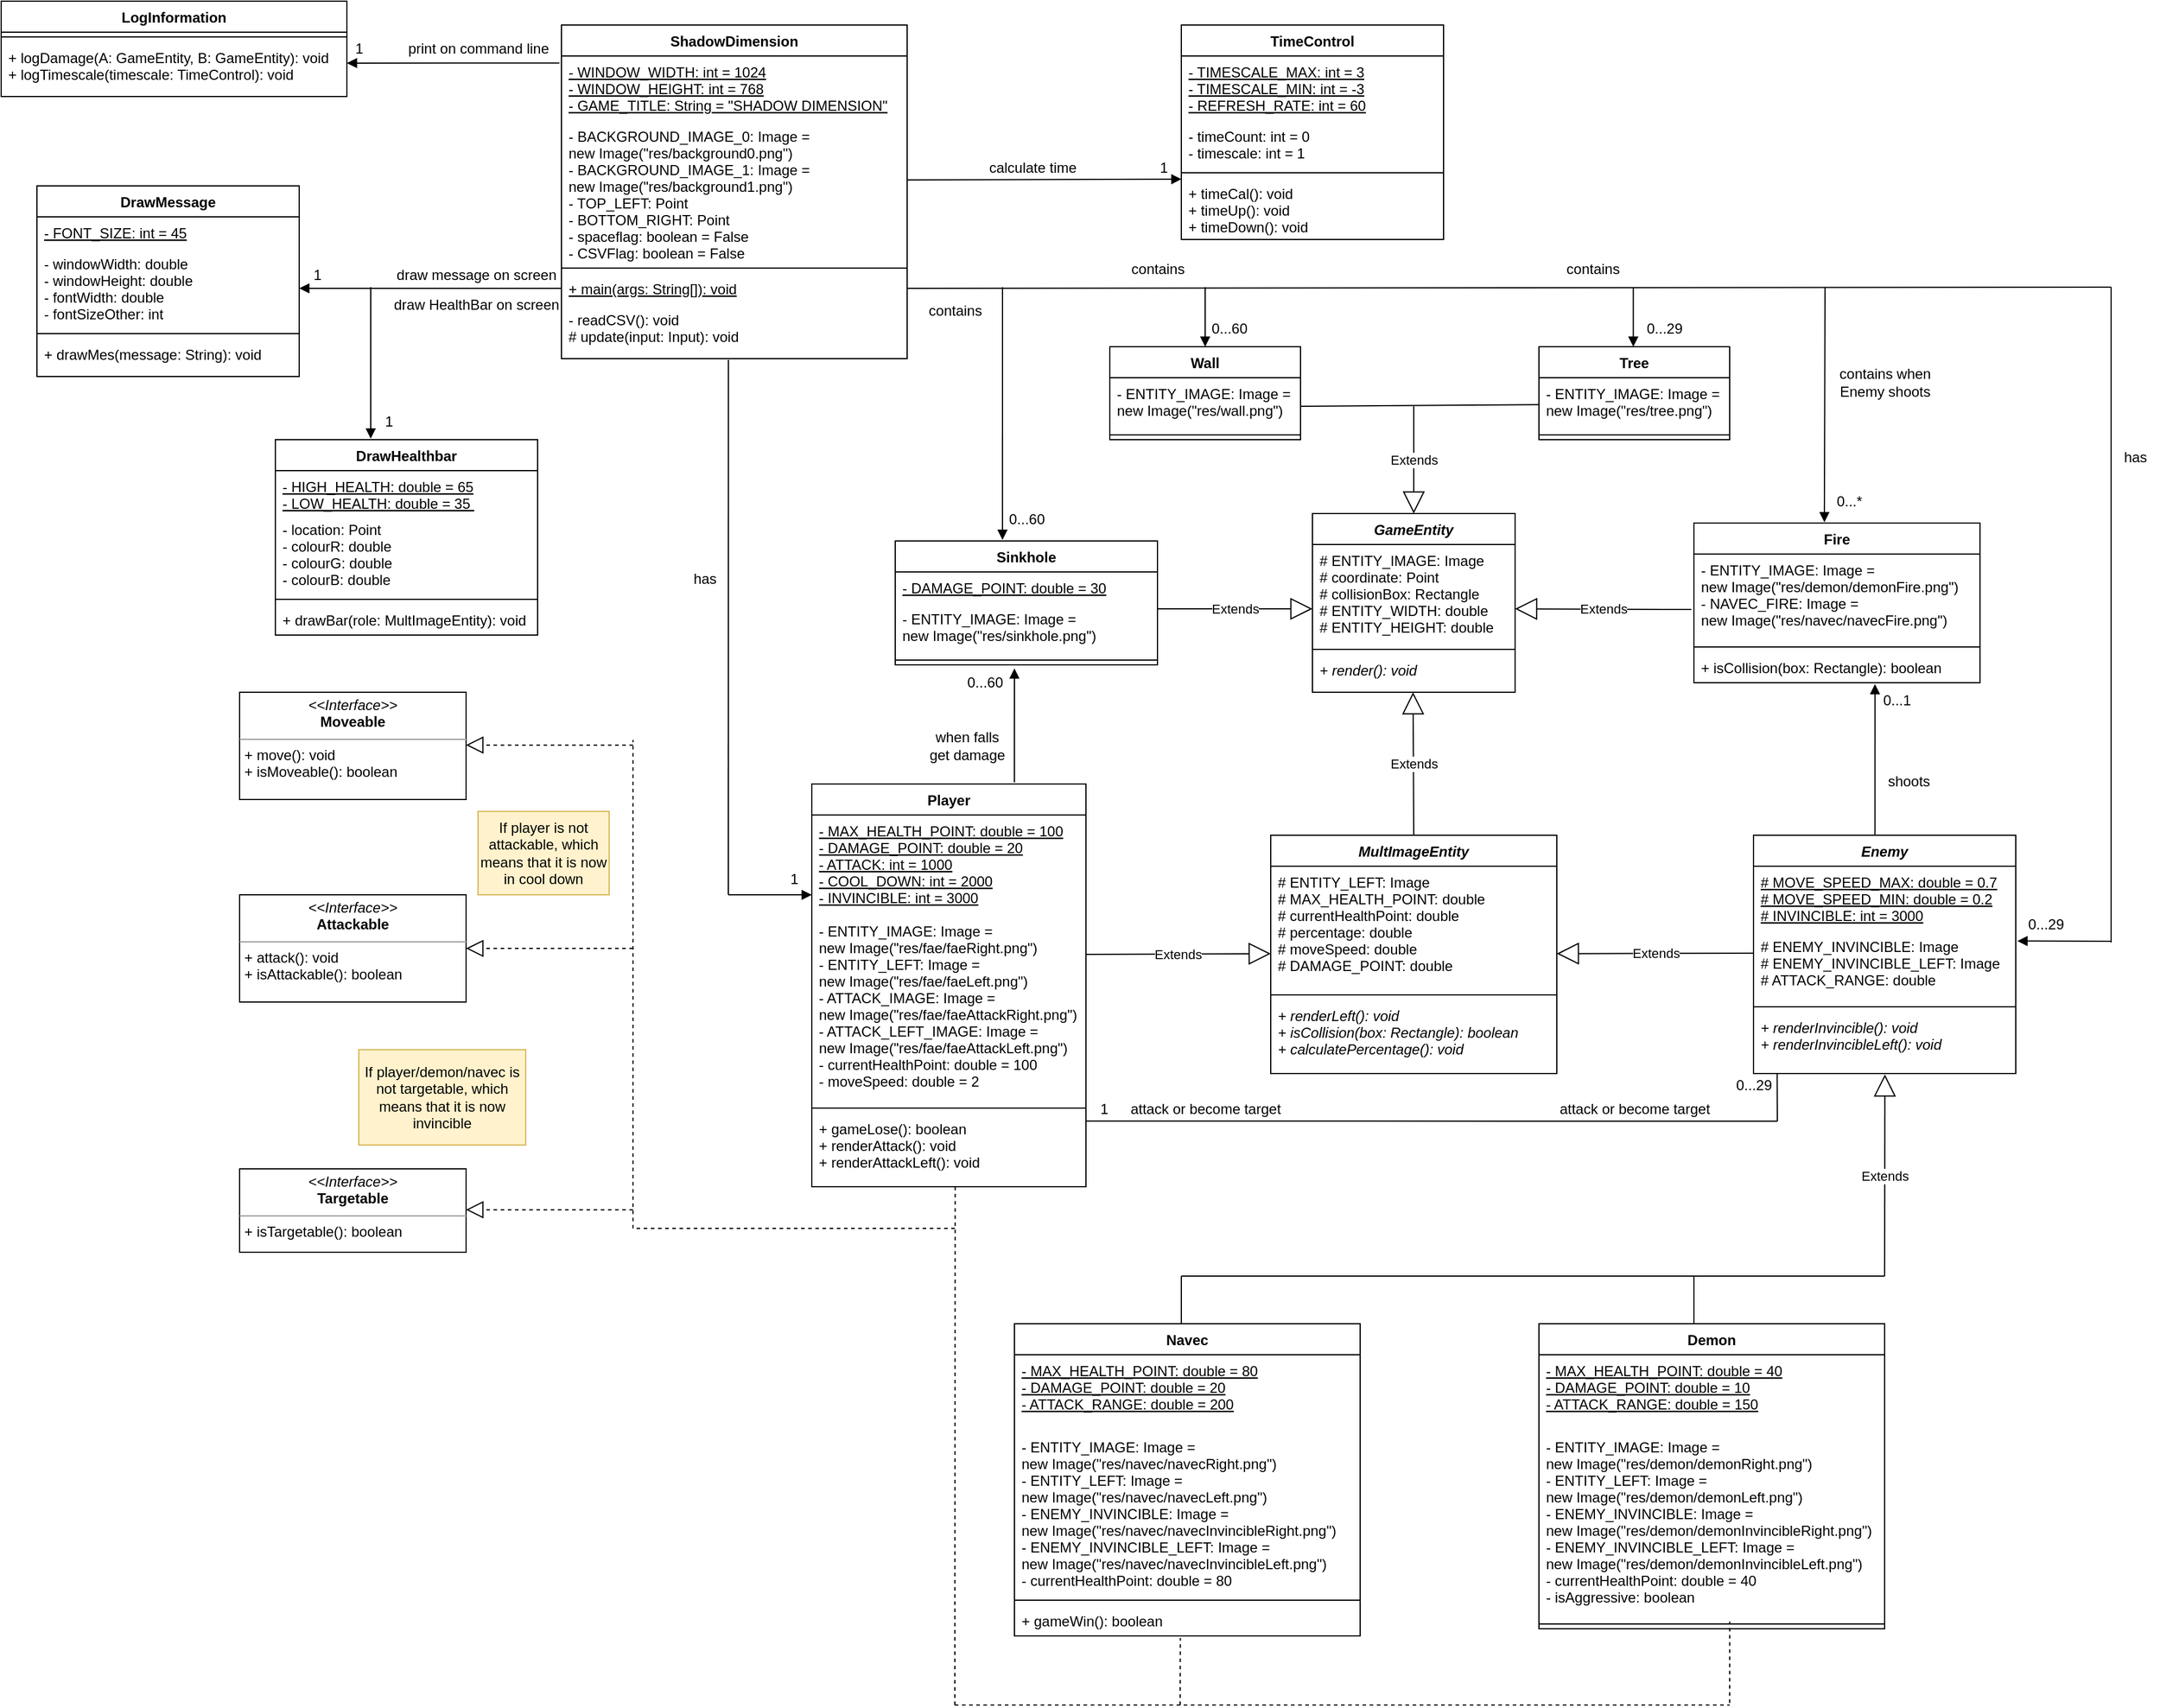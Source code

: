 <mxfile version="20.3.2" type="device"><diagram id="94WDRHXCBiHksteWlRzR" name="Page-1"><mxGraphModel dx="1454" dy="987" grid="1" gridSize="10" guides="1" tooltips="1" connect="1" arrows="1" fold="1" page="1" pageScale="1" pageWidth="2336" pageHeight="1654" math="0" shadow="0"><root><mxCell id="0"/><mxCell id="1" parent="0"/><mxCell id="Zq4isFhi90A9PELiZZc2-1" value="GameEntity" style="swimlane;fontStyle=3;align=center;verticalAlign=top;childLayout=stackLayout;horizontal=1;startSize=26;horizontalStack=0;resizeParent=1;resizeParentMax=0;resizeLast=0;collapsible=1;marginBottom=0;" parent="1" vertex="1"><mxGeometry x="1370" y="550" width="170" height="150" as="geometry"/></mxCell><mxCell id="Zq4isFhi90A9PELiZZc2-2" value="# ENTITY_IMAGE: Image&#10;# coordinate: Point&#10;# collisionBox: Rectangle&#10;# ENTITY_WIDTH: double&#10;# ENTITY_HEIGHT: double" style="text;strokeColor=none;fillColor=none;align=left;verticalAlign=top;spacingLeft=4;spacingRight=4;overflow=hidden;rotatable=0;points=[[0,0.5],[1,0.5]];portConstraint=eastwest;fontStyle=0" parent="Zq4isFhi90A9PELiZZc2-1" vertex="1"><mxGeometry y="26" width="170" height="84" as="geometry"/></mxCell><mxCell id="Zq4isFhi90A9PELiZZc2-3" value="" style="line;strokeWidth=1;fillColor=none;align=left;verticalAlign=middle;spacingTop=-1;spacingLeft=3;spacingRight=3;rotatable=0;labelPosition=right;points=[];portConstraint=eastwest;strokeColor=inherit;" parent="Zq4isFhi90A9PELiZZc2-1" vertex="1"><mxGeometry y="110" width="170" height="8" as="geometry"/></mxCell><mxCell id="Zq4isFhi90A9PELiZZc2-4" value="+ render(): void" style="text;strokeColor=none;fillColor=none;align=left;verticalAlign=top;spacingLeft=4;spacingRight=4;overflow=hidden;rotatable=0;points=[[0,0.5],[1,0.5]];portConstraint=eastwest;fontStyle=2" parent="Zq4isFhi90A9PELiZZc2-1" vertex="1"><mxGeometry y="118" width="170" height="32" as="geometry"/></mxCell><mxCell id="Zq4isFhi90A9PELiZZc2-5" value="Player" style="swimlane;fontStyle=1;align=center;verticalAlign=top;childLayout=stackLayout;horizontal=1;startSize=26;horizontalStack=0;resizeParent=1;resizeParentMax=0;resizeLast=0;collapsible=1;marginBottom=0;" parent="1" vertex="1"><mxGeometry x="950" y="777" width="230" height="338" as="geometry"/></mxCell><mxCell id="Zq4isFhi90A9PELiZZc2-50" value="- MAX_HEALTH_POINT: double = 100&#10;- DAMAGE_POINT: double = 20&#10;- ATTACK: int = 1000&#10;- COOL_DOWN: int = 2000&#10;- INVINCIBLE: int = 3000" style="text;strokeColor=none;fillColor=none;align=left;verticalAlign=top;spacingLeft=4;spacingRight=4;overflow=hidden;rotatable=0;points=[[0,0.5],[1,0.5]];portConstraint=eastwest;fontStyle=4" parent="Zq4isFhi90A9PELiZZc2-5" vertex="1"><mxGeometry y="26" width="230" height="84" as="geometry"/></mxCell><mxCell id="Zq4isFhi90A9PELiZZc2-6" value="- ENTITY_IMAGE: Image = &#10;new Image(&quot;res/fae/faeRight.png&quot;)&#10;- ENTITY_LEFT: Image = &#10;new Image(&quot;res/fae/faeLeft.png&quot;)&#10;- ATTACK_IMAGE: Image =&#10;new Image(&quot;res/fae/faeAttackRight.png&quot;)&#10;- ATTACK_LEFT_IMAGE: Image =&#10;new Image(&quot;res/fae/faeAttackLeft.png&quot;)&#10;- currentHealthPoint: double = 100&#10;- moveSpeed: double = 2" style="text;strokeColor=none;fillColor=none;align=left;verticalAlign=top;spacingLeft=4;spacingRight=4;overflow=hidden;rotatable=0;points=[[0,0.5],[1,0.5]];portConstraint=eastwest;fontStyle=0" parent="Zq4isFhi90A9PELiZZc2-5" vertex="1"><mxGeometry y="110" width="230" height="158" as="geometry"/></mxCell><mxCell id="Zq4isFhi90A9PELiZZc2-7" value="" style="line;strokeWidth=1;fillColor=none;align=left;verticalAlign=middle;spacingTop=-1;spacingLeft=3;spacingRight=3;rotatable=0;labelPosition=right;points=[];portConstraint=eastwest;strokeColor=inherit;" parent="Zq4isFhi90A9PELiZZc2-5" vertex="1"><mxGeometry y="268" width="230" height="8" as="geometry"/></mxCell><mxCell id="Zq4isFhi90A9PELiZZc2-8" value="+ gameLose(): boolean&#10;+ renderAttack(): void&#10;+ renderAttackLeft(): void" style="text;strokeColor=none;fillColor=none;align=left;verticalAlign=top;spacingLeft=4;spacingRight=4;overflow=hidden;rotatable=0;points=[[0,0.5],[1,0.5]];portConstraint=eastwest;" parent="Zq4isFhi90A9PELiZZc2-5" vertex="1"><mxGeometry y="276" width="230" height="62" as="geometry"/></mxCell><mxCell id="Zq4isFhi90A9PELiZZc2-14" value="&lt;p style=&quot;margin:0px;margin-top:4px;text-align:center;&quot;&gt;&lt;i&gt;&amp;lt;&amp;lt;Interface&amp;gt;&amp;gt;&lt;/i&gt;&lt;br&gt;&lt;b&gt;Moveable&lt;/b&gt;&lt;/p&gt;&lt;hr size=&quot;1&quot;&gt;&lt;p style=&quot;margin:0px;margin-left:4px;&quot;&gt;+ move(): void&lt;/p&gt;&lt;p style=&quot;margin:0px;margin-left:4px;&quot;&gt;+ isMoveable(): boolean&lt;/p&gt;" style="verticalAlign=top;align=left;overflow=fill;fontSize=12;fontFamily=Helvetica;html=1;" parent="1" vertex="1"><mxGeometry x="470" y="700" width="190" height="90" as="geometry"/></mxCell><mxCell id="Zq4isFhi90A9PELiZZc2-15" value="&lt;p style=&quot;margin:0px;margin-top:4px;text-align:center;&quot;&gt;&lt;i&gt;&amp;lt;&amp;lt;Interface&amp;gt;&amp;gt;&lt;/i&gt;&lt;br&gt;&lt;b&gt;Attackable&lt;/b&gt;&lt;/p&gt;&lt;hr size=&quot;1&quot;&gt;&lt;p style=&quot;margin:0px;margin-left:4px;&quot;&gt;+ attack(): void&lt;/p&gt;&lt;p style=&quot;margin:0px;margin-left:4px;&quot;&gt;+ isAttackable(): boolean&lt;/p&gt;" style="verticalAlign=top;align=left;overflow=fill;fontSize=12;fontFamily=Helvetica;html=1;" parent="1" vertex="1"><mxGeometry x="470" y="870" width="190" height="90" as="geometry"/></mxCell><mxCell id="Zq4isFhi90A9PELiZZc2-16" value="&lt;p style=&quot;margin:0px;margin-top:4px;text-align:center;&quot;&gt;&lt;i&gt;&amp;lt;&amp;lt;Interface&amp;gt;&amp;gt;&lt;/i&gt;&lt;br&gt;&lt;b&gt;Targetable&lt;/b&gt;&lt;/p&gt;&lt;hr size=&quot;1&quot;&gt;&lt;p style=&quot;margin:0px;margin-left:4px;&quot;&gt;+ isTargetable(): boolean&lt;/p&gt;" style="verticalAlign=top;align=left;overflow=fill;fontSize=12;fontFamily=Helvetica;html=1;" parent="1" vertex="1"><mxGeometry x="470" y="1100" width="190" height="70" as="geometry"/></mxCell><mxCell id="Zq4isFhi90A9PELiZZc2-18" value="Enemy" style="swimlane;fontStyle=3;align=center;verticalAlign=top;childLayout=stackLayout;horizontal=1;startSize=26;horizontalStack=0;resizeParent=1;resizeParentMax=0;resizeLast=0;collapsible=1;marginBottom=0;" parent="1" vertex="1"><mxGeometry x="1740" y="820" width="220" height="200" as="geometry"/></mxCell><mxCell id="Zq4isFhi90A9PELiZZc2-52" value="# MOVE_SPEED_MAX: double = 0.7&#10;# MOVE_SPEED_MIN: double = 0.2&#10;# INVINCIBLE: int = 3000" style="text;strokeColor=none;fillColor=none;align=left;verticalAlign=top;spacingLeft=4;spacingRight=4;overflow=hidden;rotatable=0;points=[[0,0.5],[1,0.5]];portConstraint=eastwest;fontStyle=4" parent="Zq4isFhi90A9PELiZZc2-18" vertex="1"><mxGeometry y="26" width="220" height="54" as="geometry"/></mxCell><mxCell id="Zq4isFhi90A9PELiZZc2-19" value="# ENEMY_INVINCIBLE: Image&#10;# ENEMY_INVINCIBLE_LEFT: Image&#10;# ATTACK_RANGE: double" style="text;strokeColor=none;fillColor=none;align=left;verticalAlign=top;spacingLeft=4;spacingRight=4;overflow=hidden;rotatable=0;points=[[0,0.5],[1,0.5]];portConstraint=eastwest;" parent="Zq4isFhi90A9PELiZZc2-18" vertex="1"><mxGeometry y="80" width="220" height="60" as="geometry"/></mxCell><mxCell id="Zq4isFhi90A9PELiZZc2-20" value="" style="line;strokeWidth=1;fillColor=none;align=left;verticalAlign=middle;spacingTop=-1;spacingLeft=3;spacingRight=3;rotatable=0;labelPosition=right;points=[];portConstraint=eastwest;strokeColor=inherit;" parent="Zq4isFhi90A9PELiZZc2-18" vertex="1"><mxGeometry y="140" width="220" height="8" as="geometry"/></mxCell><mxCell id="Zq4isFhi90A9PELiZZc2-21" value="+ renderInvincible(): void&#10;+ renderInvincibleLeft(): void" style="text;strokeColor=none;fillColor=none;align=left;verticalAlign=top;spacingLeft=4;spacingRight=4;overflow=hidden;rotatable=0;points=[[0,0.5],[1,0.5]];portConstraint=eastwest;fontStyle=2" parent="Zq4isFhi90A9PELiZZc2-18" vertex="1"><mxGeometry y="148" width="220" height="52" as="geometry"/></mxCell><mxCell id="Zq4isFhi90A9PELiZZc2-24" value="MultImageEntity" style="swimlane;fontStyle=3;align=center;verticalAlign=top;childLayout=stackLayout;horizontal=1;startSize=26;horizontalStack=0;resizeParent=1;resizeParentMax=0;resizeLast=0;collapsible=1;marginBottom=0;" parent="1" vertex="1"><mxGeometry x="1335" y="820" width="240" height="200" as="geometry"/></mxCell><mxCell id="Zq4isFhi90A9PELiZZc2-25" value="# ENTITY_LEFT: Image&#10;# MAX_HEALTH_POINT: double&#10;# currentHealthPoint: double&#10;# percentage: double&#10;# moveSpeed: double&#10;# DAMAGE_POINT: double&#10;" style="text;strokeColor=none;fillColor=none;align=left;verticalAlign=top;spacingLeft=4;spacingRight=4;overflow=hidden;rotatable=0;points=[[0,0.5],[1,0.5]];portConstraint=eastwest;" parent="Zq4isFhi90A9PELiZZc2-24" vertex="1"><mxGeometry y="26" width="240" height="104" as="geometry"/></mxCell><mxCell id="Zq4isFhi90A9PELiZZc2-26" value="" style="line;strokeWidth=1;fillColor=none;align=left;verticalAlign=middle;spacingTop=-1;spacingLeft=3;spacingRight=3;rotatable=0;labelPosition=right;points=[];portConstraint=eastwest;strokeColor=inherit;" parent="Zq4isFhi90A9PELiZZc2-24" vertex="1"><mxGeometry y="130" width="240" height="8" as="geometry"/></mxCell><mxCell id="Zq4isFhi90A9PELiZZc2-27" value="+ renderLeft(): void&#10;+ isCollision(box: Rectangle): boolean&#10;+ calculatePercentage(): void" style="text;strokeColor=none;fillColor=none;align=left;verticalAlign=top;spacingLeft=4;spacingRight=4;overflow=hidden;rotatable=0;points=[[0,0.5],[1,0.5]];portConstraint=eastwest;fontStyle=2" parent="Zq4isFhi90A9PELiZZc2-24" vertex="1"><mxGeometry y="138" width="240" height="62" as="geometry"/></mxCell><mxCell id="Zq4isFhi90A9PELiZZc2-28" value="Demon" style="swimlane;fontStyle=1;align=center;verticalAlign=top;childLayout=stackLayout;horizontal=1;startSize=26;horizontalStack=0;resizeParent=1;resizeParentMax=0;resizeLast=0;collapsible=1;marginBottom=0;" parent="1" vertex="1"><mxGeometry x="1560" y="1230" width="290" height="256" as="geometry"/></mxCell><mxCell id="Zq4isFhi90A9PELiZZc2-51" value="- MAX_HEALTH_POINT: double = 40&#10;- DAMAGE_POINT: double = 10&#10;- ATTACK_RANGE: double = 150" style="text;strokeColor=none;fillColor=none;align=left;verticalAlign=top;spacingLeft=4;spacingRight=4;overflow=hidden;rotatable=0;points=[[0,0.5],[1,0.5]];portConstraint=eastwest;fontStyle=4" parent="Zq4isFhi90A9PELiZZc2-28" vertex="1"><mxGeometry y="26" width="290" height="64" as="geometry"/></mxCell><mxCell id="Zq4isFhi90A9PELiZZc2-29" value="- ENTITY_IMAGE: Image = &#10;new Image(&quot;res/demon/demonRight.png&quot;)&#10;- ENTITY_LEFT: Image = &#10;new Image(&quot;res/demon/demonLeft.png&quot;)&#10;- ENEMY_INVINCIBLE: Image =&#10;new Image(&quot;res/demon/demonInvincibleRight.png&quot;)&#10;- ENEMY_INVINCIBLE_LEFT: Image =&#10;new Image(&quot;res/demon/demonInvincibleLeft.png&quot;)&#10;- currentHealthPoint: double = 40&#10;- isAggressive: boolean" style="text;strokeColor=none;fillColor=none;align=left;verticalAlign=top;spacingLeft=4;spacingRight=4;overflow=hidden;rotatable=0;points=[[0,0.5],[1,0.5]];portConstraint=eastwest;" parent="Zq4isFhi90A9PELiZZc2-28" vertex="1"><mxGeometry y="90" width="290" height="158" as="geometry"/></mxCell><mxCell id="Zq4isFhi90A9PELiZZc2-30" value="" style="line;strokeWidth=1;fillColor=none;align=left;verticalAlign=middle;spacingTop=-1;spacingLeft=3;spacingRight=3;rotatable=0;labelPosition=right;points=[];portConstraint=eastwest;strokeColor=inherit;" parent="Zq4isFhi90A9PELiZZc2-28" vertex="1"><mxGeometry y="248" width="290" height="8" as="geometry"/></mxCell><mxCell id="Zq4isFhi90A9PELiZZc2-41" value="Fire" style="swimlane;fontStyle=1;align=center;verticalAlign=top;childLayout=stackLayout;horizontal=1;startSize=26;horizontalStack=0;resizeParent=1;resizeParentMax=0;resizeLast=0;collapsible=1;marginBottom=0;" parent="1" vertex="1"><mxGeometry x="1690" y="558" width="240" height="134" as="geometry"/></mxCell><mxCell id="Zq4isFhi90A9PELiZZc2-42" value="- ENTITY_IMAGE: Image = &#10;new Image(&quot;res/demon/demonFire.png&quot;)&#10;- NAVEC_FIRE: Image = &#10;new Image(&quot;res/navec/navecFire.png&quot;)" style="text;strokeColor=none;fillColor=none;align=left;verticalAlign=top;spacingLeft=4;spacingRight=4;overflow=hidden;rotatable=0;points=[[0,0.5],[1,0.5]];portConstraint=eastwest;" parent="Zq4isFhi90A9PELiZZc2-41" vertex="1"><mxGeometry y="26" width="240" height="74" as="geometry"/></mxCell><mxCell id="Zq4isFhi90A9PELiZZc2-43" value="" style="line;strokeWidth=1;fillColor=none;align=left;verticalAlign=middle;spacingTop=-1;spacingLeft=3;spacingRight=3;rotatable=0;labelPosition=right;points=[];portConstraint=eastwest;strokeColor=inherit;" parent="Zq4isFhi90A9PELiZZc2-41" vertex="1"><mxGeometry y="100" width="240" height="8" as="geometry"/></mxCell><mxCell id="Zq4isFhi90A9PELiZZc2-44" value="+ isCollision(box: Rectangle): boolean" style="text;strokeColor=none;fillColor=none;align=left;verticalAlign=top;spacingLeft=4;spacingRight=4;overflow=hidden;rotatable=0;points=[[0,0.5],[1,0.5]];portConstraint=eastwest;" parent="Zq4isFhi90A9PELiZZc2-41" vertex="1"><mxGeometry y="108" width="240" height="26" as="geometry"/></mxCell><mxCell id="Zq4isFhi90A9PELiZZc2-46" value="Navec" style="swimlane;fontStyle=1;align=center;verticalAlign=top;childLayout=stackLayout;horizontal=1;startSize=26;horizontalStack=0;resizeParent=1;resizeParentMax=0;resizeLast=0;collapsible=1;marginBottom=0;" parent="1" vertex="1"><mxGeometry x="1120" y="1230" width="290" height="262" as="geometry"/></mxCell><mxCell id="Zq4isFhi90A9PELiZZc2-53" value="- MAX_HEALTH_POINT: double = 80&#10;- DAMAGE_POINT: double = 20&#10;- ATTACK_RANGE: double = 200" style="text;strokeColor=none;fillColor=none;align=left;verticalAlign=top;spacingLeft=4;spacingRight=4;overflow=hidden;rotatable=0;points=[[0,0.5],[1,0.5]];portConstraint=eastwest;fontStyle=4" parent="Zq4isFhi90A9PELiZZc2-46" vertex="1"><mxGeometry y="26" width="290" height="64" as="geometry"/></mxCell><mxCell id="Zq4isFhi90A9PELiZZc2-47" value="- ENTITY_IMAGE: Image = &#10;new Image(&quot;res/navec/navecRight.png&quot;)&#10;- ENTITY_LEFT: Image = &#10;new Image(&quot;res/navec/navecLeft.png&quot;)&#10;- ENEMY_INVINCIBLE: Image =&#10;new Image(&quot;res/navec/navecInvincibleRight.png&quot;)&#10;- ENEMY_INVINCIBLE_LEFT: Image =&#10;new Image(&quot;res/navec/navecInvincibleLeft.png&quot;)&#10;- currentHealthPoint: double = 80&#10;" style="text;strokeColor=none;fillColor=none;align=left;verticalAlign=top;spacingLeft=4;spacingRight=4;overflow=hidden;rotatable=0;points=[[0,0.5],[1,0.5]];portConstraint=eastwest;" parent="Zq4isFhi90A9PELiZZc2-46" vertex="1"><mxGeometry y="90" width="290" height="138" as="geometry"/></mxCell><mxCell id="Zq4isFhi90A9PELiZZc2-48" value="" style="line;strokeWidth=1;fillColor=none;align=left;verticalAlign=middle;spacingTop=-1;spacingLeft=3;spacingRight=3;rotatable=0;labelPosition=right;points=[];portConstraint=eastwest;strokeColor=inherit;" parent="Zq4isFhi90A9PELiZZc2-46" vertex="1"><mxGeometry y="228" width="290" height="8" as="geometry"/></mxCell><mxCell id="Zq4isFhi90A9PELiZZc2-49" value="+ gameWin(): boolean" style="text;strokeColor=none;fillColor=none;align=left;verticalAlign=top;spacingLeft=4;spacingRight=4;overflow=hidden;rotatable=0;points=[[0,0.5],[1,0.5]];portConstraint=eastwest;" parent="Zq4isFhi90A9PELiZZc2-46" vertex="1"><mxGeometry y="236" width="290" height="26" as="geometry"/></mxCell><mxCell id="Zq4isFhi90A9PELiZZc2-58" value="ShadowDimension" style="swimlane;fontStyle=1;align=center;verticalAlign=top;childLayout=stackLayout;horizontal=1;startSize=26;horizontalStack=0;resizeParent=1;resizeParentMax=0;resizeLast=0;collapsible=1;marginBottom=0;" parent="1" vertex="1"><mxGeometry x="740" y="140" width="290" height="280" as="geometry"/></mxCell><mxCell id="Zq4isFhi90A9PELiZZc2-59" value="- WINDOW_WIDTH: int = 1024&#10;- WINDOW_HEIGHT: int = 768&#10;- GAME_TITLE: String = &quot;SHADOW DIMENSION&quot;" style="text;strokeColor=none;fillColor=none;align=left;verticalAlign=top;spacingLeft=4;spacingRight=4;overflow=hidden;rotatable=0;points=[[0,0.5],[1,0.5]];portConstraint=eastwest;fontStyle=4" parent="Zq4isFhi90A9PELiZZc2-58" vertex="1"><mxGeometry y="26" width="290" height="54" as="geometry"/></mxCell><mxCell id="Zq4isFhi90A9PELiZZc2-60" value="- BACKGROUND_IMAGE_0: Image = &#10;new Image(&quot;res/background0.png&quot;)&#10;- BACKGROUND_IMAGE_1: Image =&#10;new Image(&quot;res/background1.png&quot;)&#10;- TOP_LEFT: Point&#10;- BOTTOM_RIGHT: Point&#10;- spaceflag: boolean = False&#10;- CSVFlag: boolean = False&#10;" style="text;strokeColor=none;fillColor=none;align=left;verticalAlign=top;spacingLeft=4;spacingRight=4;overflow=hidden;rotatable=0;points=[[0,0.5],[1,0.5]];portConstraint=eastwest;fontFamily=Helvetica;fontStyle=0" parent="Zq4isFhi90A9PELiZZc2-58" vertex="1"><mxGeometry y="80" width="290" height="120" as="geometry"/></mxCell><mxCell id="Zq4isFhi90A9PELiZZc2-61" value="" style="line;strokeWidth=1;fillColor=none;align=left;verticalAlign=middle;spacingTop=-1;spacingLeft=3;spacingRight=3;rotatable=0;labelPosition=right;points=[];portConstraint=eastwest;strokeColor=inherit;" parent="Zq4isFhi90A9PELiZZc2-58" vertex="1"><mxGeometry y="200" width="290" height="8" as="geometry"/></mxCell><mxCell id="Zq4isFhi90A9PELiZZc2-62" value="+ main(args: String[]): void" style="text;strokeColor=none;fillColor=none;align=left;verticalAlign=top;spacingLeft=4;spacingRight=4;overflow=hidden;rotatable=0;points=[[0,0.5],[1,0.5]];portConstraint=eastwest;fontStyle=4" parent="Zq4isFhi90A9PELiZZc2-58" vertex="1"><mxGeometry y="208" width="290" height="26" as="geometry"/></mxCell><mxCell id="Zq4isFhi90A9PELiZZc2-63" value="- readCSV(): void&#10;# update(input: Input): void&#10;" style="text;strokeColor=none;fillColor=none;align=left;verticalAlign=top;spacingLeft=4;spacingRight=4;overflow=hidden;rotatable=0;points=[[0,0.5],[1,0.5]];portConstraint=eastwest;" parent="Zq4isFhi90A9PELiZZc2-58" vertex="1"><mxGeometry y="234" width="290" height="46" as="geometry"/></mxCell><mxCell id="Zq4isFhi90A9PELiZZc2-65" value="Extends" style="endArrow=block;endSize=16;endFill=0;html=1;rounded=0;exitX=0.5;exitY=0;exitDx=0;exitDy=0;" parent="1" source="Zq4isFhi90A9PELiZZc2-24" edge="1"><mxGeometry width="160" relative="1" as="geometry"><mxPoint x="1454.38" y="790" as="sourcePoint"/><mxPoint x="1454.38" y="700" as="targetPoint"/></mxGeometry></mxCell><mxCell id="Zq4isFhi90A9PELiZZc2-66" value="Extends" style="endArrow=block;endSize=16;endFill=0;html=1;rounded=0;" parent="1" edge="1"><mxGeometry width="160" relative="1" as="geometry"><mxPoint x="1180" y="920" as="sourcePoint"/><mxPoint x="1335" y="919.38" as="targetPoint"/></mxGeometry></mxCell><mxCell id="Zq4isFhi90A9PELiZZc2-67" value="Extends" style="endArrow=block;endSize=16;endFill=0;html=1;rounded=0;" parent="1" edge="1"><mxGeometry width="160" relative="1" as="geometry"><mxPoint x="1740" y="919" as="sourcePoint"/><mxPoint x="1575" y="919.38" as="targetPoint"/></mxGeometry></mxCell><mxCell id="Zq4isFhi90A9PELiZZc2-70" value="" style="endArrow=none;html=1;rounded=0;" parent="1" edge="1"><mxGeometry width="50" height="50" relative="1" as="geometry"><mxPoint x="1260" y="1230" as="sourcePoint"/><mxPoint x="1260" y="1190" as="targetPoint"/></mxGeometry></mxCell><mxCell id="Zq4isFhi90A9PELiZZc2-71" value="" style="endArrow=none;html=1;rounded=0;" parent="1" edge="1"><mxGeometry width="50" height="50" relative="1" as="geometry"><mxPoint x="1260" y="1190" as="sourcePoint"/><mxPoint x="1850" y="1190" as="targetPoint"/></mxGeometry></mxCell><mxCell id="Zq4isFhi90A9PELiZZc2-72" value="" style="endArrow=none;html=1;rounded=0;" parent="1" edge="1"><mxGeometry width="50" height="50" relative="1" as="geometry"><mxPoint x="1690" y="1230" as="sourcePoint"/><mxPoint x="1690" y="1190" as="targetPoint"/></mxGeometry></mxCell><mxCell id="Zq4isFhi90A9PELiZZc2-76" value="Extends" style="endArrow=block;endSize=16;endFill=0;html=1;rounded=0;entryX=0.501;entryY=1.014;entryDx=0;entryDy=0;entryPerimeter=0;" parent="1" target="Zq4isFhi90A9PELiZZc2-21" edge="1"><mxGeometry width="160" relative="1" as="geometry"><mxPoint x="1850" y="1190" as="sourcePoint"/><mxPoint x="1540" y="1080" as="targetPoint"/></mxGeometry></mxCell><mxCell id="Zq4isFhi90A9PELiZZc2-77" value="Wall" style="swimlane;fontStyle=1;align=center;verticalAlign=top;childLayout=stackLayout;horizontal=1;startSize=26;horizontalStack=0;resizeParent=1;resizeParentMax=0;resizeLast=0;collapsible=1;marginBottom=0;" parent="1" vertex="1"><mxGeometry x="1200" y="410" width="160" height="78" as="geometry"/></mxCell><mxCell id="Zq4isFhi90A9PELiZZc2-78" value="- ENTITY_IMAGE: Image =&#10;new Image(&quot;res/wall.png&quot;)" style="text;strokeColor=none;fillColor=none;align=left;verticalAlign=top;spacingLeft=4;spacingRight=4;overflow=hidden;rotatable=0;points=[[0,0.5],[1,0.5]];portConstraint=eastwest;" parent="Zq4isFhi90A9PELiZZc2-77" vertex="1"><mxGeometry y="26" width="160" height="44" as="geometry"/></mxCell><mxCell id="Zq4isFhi90A9PELiZZc2-79" value="" style="line;strokeWidth=1;fillColor=none;align=left;verticalAlign=middle;spacingTop=-1;spacingLeft=3;spacingRight=3;rotatable=0;labelPosition=right;points=[];portConstraint=eastwest;strokeColor=inherit;" parent="Zq4isFhi90A9PELiZZc2-77" vertex="1"><mxGeometry y="70" width="160" height="8" as="geometry"/></mxCell><mxCell id="Zq4isFhi90A9PELiZZc2-81" value="Tree" style="swimlane;fontStyle=1;align=center;verticalAlign=top;childLayout=stackLayout;horizontal=1;startSize=26;horizontalStack=0;resizeParent=1;resizeParentMax=0;resizeLast=0;collapsible=1;marginBottom=0;" parent="1" vertex="1"><mxGeometry x="1560" y="410" width="160" height="78" as="geometry"/></mxCell><mxCell id="Zq4isFhi90A9PELiZZc2-82" value="- ENTITY_IMAGE: Image =&#10;new Image(&quot;res/tree.png&quot;)" style="text;strokeColor=none;fillColor=none;align=left;verticalAlign=top;spacingLeft=4;spacingRight=4;overflow=hidden;rotatable=0;points=[[0,0.5],[1,0.5]];portConstraint=eastwest;" parent="Zq4isFhi90A9PELiZZc2-81" vertex="1"><mxGeometry y="26" width="160" height="44" as="geometry"/></mxCell><mxCell id="Zq4isFhi90A9PELiZZc2-83" value="" style="line;strokeWidth=1;fillColor=none;align=left;verticalAlign=middle;spacingTop=-1;spacingLeft=3;spacingRight=3;rotatable=0;labelPosition=right;points=[];portConstraint=eastwest;strokeColor=inherit;" parent="Zq4isFhi90A9PELiZZc2-81" vertex="1"><mxGeometry y="70" width="160" height="8" as="geometry"/></mxCell><mxCell id="Zq4isFhi90A9PELiZZc2-85" value="Sinkhole" style="swimlane;fontStyle=1;align=center;verticalAlign=top;childLayout=stackLayout;horizontal=1;startSize=26;horizontalStack=0;resizeParent=1;resizeParentMax=0;resizeLast=0;collapsible=1;marginBottom=0;" parent="1" vertex="1"><mxGeometry x="1020" y="573" width="220" height="104" as="geometry"/></mxCell><mxCell id="jY9rA8FjvAFb5p5fXMV8-1" value="- DAMAGE_POINT: double = 30" style="text;strokeColor=none;fillColor=none;align=left;verticalAlign=top;spacingLeft=4;spacingRight=4;overflow=hidden;rotatable=0;points=[[0,0.5],[1,0.5]];portConstraint=eastwest;fontStyle=4" parent="Zq4isFhi90A9PELiZZc2-85" vertex="1"><mxGeometry y="26" width="220" height="26" as="geometry"/></mxCell><mxCell id="Zq4isFhi90A9PELiZZc2-86" value="- ENTITY_IMAGE: Image =&#10;new Image(&quot;res/sinkhole.png&quot;)" style="text;strokeColor=none;fillColor=none;align=left;verticalAlign=top;spacingLeft=4;spacingRight=4;overflow=hidden;rotatable=0;points=[[0,0.5],[1,0.5]];portConstraint=eastwest;" parent="Zq4isFhi90A9PELiZZc2-85" vertex="1"><mxGeometry y="52" width="220" height="44" as="geometry"/></mxCell><mxCell id="Zq4isFhi90A9PELiZZc2-87" value="" style="line;strokeWidth=1;fillColor=none;align=left;verticalAlign=middle;spacingTop=-1;spacingLeft=3;spacingRight=3;rotatable=0;labelPosition=right;points=[];portConstraint=eastwest;strokeColor=inherit;" parent="Zq4isFhi90A9PELiZZc2-85" vertex="1"><mxGeometry y="96" width="220" height="8" as="geometry"/></mxCell><mxCell id="Zq4isFhi90A9PELiZZc2-102" value="" style="endArrow=none;dashed=1;html=1;rounded=0;" parent="1" edge="1"><mxGeometry width="50" height="50" relative="1" as="geometry"><mxPoint x="1070" y="1150" as="sourcePoint"/><mxPoint x="800" y="1150" as="targetPoint"/></mxGeometry></mxCell><mxCell id="Zq4isFhi90A9PELiZZc2-103" value="" style="endArrow=none;dashed=1;html=1;rounded=0;" parent="1" edge="1"><mxGeometry width="50" height="50" relative="1" as="geometry"><mxPoint x="800" y="1150" as="sourcePoint"/><mxPoint x="800" y="740" as="targetPoint"/></mxGeometry></mxCell><mxCell id="Zq4isFhi90A9PELiZZc2-105" value="" style="endArrow=block;dashed=1;endFill=0;endSize=12;html=1;rounded=0;fontFamily=Times New Roman;fontSize=12;entryX=1;entryY=0.5;entryDx=0;entryDy=0;" parent="1" target="Zq4isFhi90A9PELiZZc2-15" edge="1"><mxGeometry width="160" relative="1" as="geometry"><mxPoint x="800" y="915" as="sourcePoint"/><mxPoint x="730" y="720" as="targetPoint"/></mxGeometry></mxCell><mxCell id="Zq4isFhi90A9PELiZZc2-106" value="" style="endArrow=block;dashed=1;endFill=0;endSize=12;html=1;rounded=0;fontFamily=Times New Roman;fontSize=12;entryX=1;entryY=0.5;entryDx=0;entryDy=0;" parent="1" edge="1"><mxGeometry width="160" relative="1" as="geometry"><mxPoint x="800" y="1134.33" as="sourcePoint"/><mxPoint x="660" y="1134.33" as="targetPoint"/></mxGeometry></mxCell><mxCell id="Zq4isFhi90A9PELiZZc2-107" value="" style="endArrow=block;dashed=1;endFill=0;endSize=12;html=1;rounded=0;fontFamily=Times New Roman;fontSize=12;entryX=1;entryY=0.5;entryDx=0;entryDy=0;" parent="1" edge="1"><mxGeometry width="160" relative="1" as="geometry"><mxPoint x="800" y="744.33" as="sourcePoint"/><mxPoint x="660" y="744.33" as="targetPoint"/></mxGeometry></mxCell><mxCell id="jY9rA8FjvAFb5p5fXMV8-3" value="" style="endArrow=none;html=1;rounded=0;" parent="1" target="Zq4isFhi90A9PELiZZc2-82" edge="1"><mxGeometry width="50" height="50" relative="1" as="geometry"><mxPoint x="1360" y="460" as="sourcePoint"/><mxPoint x="1410" y="410" as="targetPoint"/></mxGeometry></mxCell><mxCell id="jY9rA8FjvAFb5p5fXMV8-7" value="Extends" style="endArrow=block;endSize=16;endFill=0;html=1;rounded=0;entryX=0.5;entryY=0;entryDx=0;entryDy=0;" parent="1" target="Zq4isFhi90A9PELiZZc2-1" edge="1"><mxGeometry width="160" relative="1" as="geometry"><mxPoint x="1455" y="460" as="sourcePoint"/><mxPoint x="1550" y="486.82" as="targetPoint"/></mxGeometry></mxCell><mxCell id="jY9rA8FjvAFb5p5fXMV8-9" value="Extends" style="endArrow=block;endSize=16;endFill=0;html=1;rounded=0;exitX=-0.009;exitY=0.629;exitDx=0;exitDy=0;exitPerimeter=0;" parent="1" source="Zq4isFhi90A9PELiZZc2-42" edge="1"><mxGeometry width="160" relative="1" as="geometry"><mxPoint x="1670" y="630" as="sourcePoint"/><mxPoint x="1540" y="630" as="targetPoint"/></mxGeometry></mxCell><mxCell id="jY9rA8FjvAFb5p5fXMV8-10" value="Extends" style="endArrow=block;endSize=16;endFill=0;html=1;rounded=0;" parent="1" edge="1"><mxGeometry width="160" relative="1" as="geometry"><mxPoint x="1240" y="630" as="sourcePoint"/><mxPoint x="1370" y="630" as="targetPoint"/></mxGeometry></mxCell><mxCell id="jY9rA8FjvAFb5p5fXMV8-16" value="" style="endArrow=none;html=1;rounded=0;exitX=1;exitY=0.5;exitDx=0;exitDy=0;" parent="1" source="Zq4isFhi90A9PELiZZc2-62" edge="1"><mxGeometry width="50" height="50" relative="1" as="geometry"><mxPoint x="1080" y="360" as="sourcePoint"/><mxPoint x="2040" y="360" as="targetPoint"/></mxGeometry></mxCell><mxCell id="jY9rA8FjvAFb5p5fXMV8-24" value="0...60" style="text;html=1;align=center;verticalAlign=middle;resizable=0;points=[];autosize=1;strokeColor=none;fillColor=none;" parent="1" vertex="1"><mxGeometry x="1275" y="380" width="50" height="30" as="geometry"/></mxCell><mxCell id="jY9rA8FjvAFb5p5fXMV8-26" value="0...29" style="text;html=1;align=center;verticalAlign=middle;resizable=0;points=[];autosize=1;strokeColor=none;fillColor=none;" parent="1" vertex="1"><mxGeometry x="1640" y="380" width="50" height="30" as="geometry"/></mxCell><mxCell id="jY9rA8FjvAFb5p5fXMV8-28" value="contains" style="text;html=1;align=center;verticalAlign=middle;resizable=0;points=[];autosize=1;strokeColor=none;fillColor=none;" parent="1" vertex="1"><mxGeometry x="1035" y="365" width="70" height="30" as="geometry"/></mxCell><mxCell id="jY9rA8FjvAFb5p5fXMV8-29" value="0...60" style="text;html=1;align=center;verticalAlign=middle;resizable=0;points=[];autosize=1;strokeColor=none;fillColor=none;" parent="1" vertex="1"><mxGeometry x="1105" y="540" width="50" height="30" as="geometry"/></mxCell><mxCell id="jY9rA8FjvAFb5p5fXMV8-31" value="0...*" style="text;html=1;align=center;verticalAlign=middle;resizable=0;points=[];autosize=1;strokeColor=none;fillColor=none;" parent="1" vertex="1"><mxGeometry x="1800" y="525" width="40" height="30" as="geometry"/></mxCell><mxCell id="jY9rA8FjvAFb5p5fXMV8-33" value="shoots" style="text;html=1;align=center;verticalAlign=middle;resizable=0;points=[];autosize=1;strokeColor=none;fillColor=none;" parent="1" vertex="1"><mxGeometry x="1840" y="760" width="60" height="30" as="geometry"/></mxCell><mxCell id="jY9rA8FjvAFb5p5fXMV8-34" value="0...1" style="text;html=1;align=center;verticalAlign=middle;resizable=0;points=[];autosize=1;strokeColor=none;fillColor=none;" parent="1" vertex="1"><mxGeometry x="1835" y="692" width="50" height="30" as="geometry"/></mxCell><mxCell id="jY9rA8FjvAFb5p5fXMV8-35" value="contains" style="text;html=1;align=center;verticalAlign=middle;resizable=0;points=[];autosize=1;strokeColor=none;fillColor=none;" parent="1" vertex="1"><mxGeometry x="1205" y="330" width="70" height="30" as="geometry"/></mxCell><mxCell id="jY9rA8FjvAFb5p5fXMV8-36" value="contains" style="text;html=1;align=center;verticalAlign=middle;resizable=0;points=[];autosize=1;strokeColor=none;fillColor=none;" parent="1" vertex="1"><mxGeometry x="1570" y="330" width="70" height="30" as="geometry"/></mxCell><mxCell id="jY9rA8FjvAFb5p5fXMV8-37" value="contains when &lt;br&gt;Enemy shoots" style="text;html=1;align=center;verticalAlign=middle;resizable=0;points=[];autosize=1;strokeColor=none;fillColor=none;" parent="1" vertex="1"><mxGeometry x="1800" y="420" width="100" height="40" as="geometry"/></mxCell><mxCell id="jY9rA8FjvAFb5p5fXMV8-40" value="has" style="text;html=1;align=center;verticalAlign=middle;resizable=0;points=[];autosize=1;strokeColor=none;fillColor=none;" parent="1" vertex="1"><mxGeometry x="840" y="590" width="40" height="30" as="geometry"/></mxCell><mxCell id="jY9rA8FjvAFb5p5fXMV8-41" value="1" style="text;html=1;align=center;verticalAlign=middle;resizable=0;points=[];autosize=1;strokeColor=none;fillColor=none;" parent="1" vertex="1"><mxGeometry x="920" y="842" width="30" height="30" as="geometry"/></mxCell><mxCell id="jY9rA8FjvAFb5p5fXMV8-42" value="" style="endArrow=none;html=1;rounded=0;" parent="1" edge="1"><mxGeometry width="50" height="50" relative="1" as="geometry"><mxPoint x="2040" y="910" as="sourcePoint"/><mxPoint x="2040" y="360" as="targetPoint"/></mxGeometry></mxCell><mxCell id="jY9rA8FjvAFb5p5fXMV8-44" value="has" style="text;html=1;align=center;verticalAlign=middle;resizable=0;points=[];autosize=1;strokeColor=none;fillColor=none;" parent="1" vertex="1"><mxGeometry x="2040" y="488" width="40" height="30" as="geometry"/></mxCell><mxCell id="jY9rA8FjvAFb5p5fXMV8-45" value="0...29" style="text;html=1;align=center;verticalAlign=middle;resizable=0;points=[];autosize=1;strokeColor=none;fillColor=none;" parent="1" vertex="1"><mxGeometry x="1960" y="880" width="50" height="30" as="geometry"/></mxCell><mxCell id="jY9rA8FjvAFb5p5fXMV8-49" value="" style="endArrow=none;html=1;rounded=0;exitX=0.483;exitY=1.022;exitDx=0;exitDy=0;exitPerimeter=0;" parent="1" edge="1" source="Zq4isFhi90A9PELiZZc2-63"><mxGeometry width="50" height="50" relative="1" as="geometry"><mxPoint x="880" y="430" as="sourcePoint"/><mxPoint x="880" y="870" as="targetPoint"/></mxGeometry></mxCell><mxCell id="jY9rA8FjvAFb5p5fXMV8-53" value="when falls &lt;br&gt;get damage" style="text;html=1;align=center;verticalAlign=middle;resizable=0;points=[];autosize=1;strokeColor=none;fillColor=none;" parent="1" vertex="1"><mxGeometry x="1035" y="725" width="90" height="40" as="geometry"/></mxCell><mxCell id="jY9rA8FjvAFb5p5fXMV8-54" value="0...60" style="text;html=1;align=center;verticalAlign=middle;resizable=0;points=[];autosize=1;strokeColor=none;fillColor=none;" parent="1" vertex="1"><mxGeometry x="1070" y="677" width="50" height="30" as="geometry"/></mxCell><mxCell id="jY9rA8FjvAFb5p5fXMV8-66" value="DrawMessage" style="swimlane;fontStyle=1;align=center;verticalAlign=top;childLayout=stackLayout;horizontal=1;startSize=26;horizontalStack=0;resizeParent=1;resizeParentMax=0;resizeLast=0;collapsible=1;marginBottom=0;" parent="1" vertex="1"><mxGeometry x="300" y="275" width="220" height="160" as="geometry"/></mxCell><mxCell id="jY9rA8FjvAFb5p5fXMV8-70" value="- FONT_SIZE: int = 45" style="text;strokeColor=none;fillColor=none;align=left;verticalAlign=top;spacingLeft=4;spacingRight=4;overflow=hidden;rotatable=0;points=[[0,0.5],[1,0.5]];portConstraint=eastwest;fontStyle=4" parent="jY9rA8FjvAFb5p5fXMV8-66" vertex="1"><mxGeometry y="26" width="220" height="26" as="geometry"/></mxCell><mxCell id="jY9rA8FjvAFb5p5fXMV8-67" value="- windowWidth: double&#10;- windowHeight: double&#10;- fontWidth: double&#10;- fontSizeOther: int" style="text;strokeColor=none;fillColor=none;align=left;verticalAlign=top;spacingLeft=4;spacingRight=4;overflow=hidden;rotatable=0;points=[[0,0.5],[1,0.5]];portConstraint=eastwest;" parent="jY9rA8FjvAFb5p5fXMV8-66" vertex="1"><mxGeometry y="52" width="220" height="68" as="geometry"/></mxCell><mxCell id="jY9rA8FjvAFb5p5fXMV8-68" value="" style="line;strokeWidth=1;fillColor=none;align=left;verticalAlign=middle;spacingTop=-1;spacingLeft=3;spacingRight=3;rotatable=0;labelPosition=right;points=[];portConstraint=eastwest;strokeColor=inherit;" parent="jY9rA8FjvAFb5p5fXMV8-66" vertex="1"><mxGeometry y="120" width="220" height="8" as="geometry"/></mxCell><mxCell id="jY9rA8FjvAFb5p5fXMV8-69" value="+ drawMes(message: String): void" style="text;strokeColor=none;fillColor=none;align=left;verticalAlign=top;spacingLeft=4;spacingRight=4;overflow=hidden;rotatable=0;points=[[0,0.5],[1,0.5]];portConstraint=eastwest;" parent="jY9rA8FjvAFb5p5fXMV8-66" vertex="1"><mxGeometry y="128" width="220" height="32" as="geometry"/></mxCell><mxCell id="jY9rA8FjvAFb5p5fXMV8-72" value="draw message on screen&amp;nbsp;" style="text;html=1;align=center;verticalAlign=middle;resizable=0;points=[];autosize=1;strokeColor=none;fillColor=none;" parent="1" vertex="1"><mxGeometry x="590" y="335" width="160" height="30" as="geometry"/></mxCell><mxCell id="jY9rA8FjvAFb5p5fXMV8-73" value="1" style="text;html=1;align=center;verticalAlign=middle;resizable=0;points=[];autosize=1;strokeColor=none;fillColor=none;" parent="1" vertex="1"><mxGeometry x="520" y="335" width="30" height="30" as="geometry"/></mxCell><mxCell id="jY9rA8FjvAFb5p5fXMV8-74" value="If player/demon/navec is not targetable, which means that it is now invincible" style="whiteSpace=wrap;html=1;fillColor=#fff2cc;strokeColor=#d6b656;" parent="1" vertex="1"><mxGeometry x="570" y="1000" width="140" height="80" as="geometry"/></mxCell><mxCell id="jY9rA8FjvAFb5p5fXMV8-77" value="If player is not attackable, which means that it is now in cool down" style="whiteSpace=wrap;html=1;fillColor=#fff2cc;strokeColor=#d6b656;" parent="1" vertex="1"><mxGeometry x="670" y="800" width="110" height="70" as="geometry"/></mxCell><mxCell id="jY9rA8FjvAFb5p5fXMV8-78" value="TimeControl" style="swimlane;fontStyle=1;align=center;verticalAlign=top;childLayout=stackLayout;horizontal=1;startSize=26;horizontalStack=0;resizeParent=1;resizeParentMax=0;resizeLast=0;collapsible=1;marginBottom=0;" parent="1" vertex="1"><mxGeometry x="1260" y="140" width="220" height="180" as="geometry"/></mxCell><mxCell id="jY9rA8FjvAFb5p5fXMV8-82" value="- TIMESCALE_MAX: int = 3&#10;- TIMESCALE_MIN: int = -3&#10;- REFRESH_RATE: int = 60" style="text;strokeColor=none;fillColor=none;align=left;verticalAlign=top;spacingLeft=4;spacingRight=4;overflow=hidden;rotatable=0;points=[[0,0.5],[1,0.5]];portConstraint=eastwest;fontStyle=4" parent="jY9rA8FjvAFb5p5fXMV8-78" vertex="1"><mxGeometry y="26" width="220" height="54" as="geometry"/></mxCell><mxCell id="jY9rA8FjvAFb5p5fXMV8-79" value="- timeCount: int = 0&#10;- timescale: int = 1" style="text;strokeColor=none;fillColor=none;align=left;verticalAlign=top;spacingLeft=4;spacingRight=4;overflow=hidden;rotatable=0;points=[[0,0.5],[1,0.5]];portConstraint=eastwest;" parent="jY9rA8FjvAFb5p5fXMV8-78" vertex="1"><mxGeometry y="80" width="220" height="40" as="geometry"/></mxCell><mxCell id="jY9rA8FjvAFb5p5fXMV8-80" value="" style="line;strokeWidth=1;fillColor=none;align=left;verticalAlign=middle;spacingTop=-1;spacingLeft=3;spacingRight=3;rotatable=0;labelPosition=right;points=[];portConstraint=eastwest;strokeColor=inherit;" parent="jY9rA8FjvAFb5p5fXMV8-78" vertex="1"><mxGeometry y="120" width="220" height="8" as="geometry"/></mxCell><mxCell id="jY9rA8FjvAFb5p5fXMV8-81" value="+ timeCal(): void&#10;+ timeUp(): void&#10;+ timeDown(): void" style="text;strokeColor=none;fillColor=none;align=left;verticalAlign=top;spacingLeft=4;spacingRight=4;overflow=hidden;rotatable=0;points=[[0,0.5],[1,0.5]];portConstraint=eastwest;" parent="jY9rA8FjvAFb5p5fXMV8-78" vertex="1"><mxGeometry y="128" width="220" height="52" as="geometry"/></mxCell><mxCell id="jY9rA8FjvAFb5p5fXMV8-88" value="1" style="text;html=1;align=center;verticalAlign=middle;resizable=0;points=[];autosize=1;strokeColor=none;fillColor=none;" parent="1" vertex="1"><mxGeometry x="1230" y="245" width="30" height="30" as="geometry"/></mxCell><mxCell id="jY9rA8FjvAFb5p5fXMV8-89" value="calculate time" style="text;html=1;align=center;verticalAlign=middle;resizable=0;points=[];autosize=1;strokeColor=none;fillColor=none;" parent="1" vertex="1"><mxGeometry x="1085" y="245" width="100" height="30" as="geometry"/></mxCell><mxCell id="jY9rA8FjvAFb5p5fXMV8-94" value="" style="endArrow=none;html=1;rounded=0;exitX=1;exitY=0.111;exitDx=0;exitDy=0;exitPerimeter=0;" parent="1" source="Zq4isFhi90A9PELiZZc2-8" edge="1"><mxGeometry width="50" height="50" relative="1" as="geometry"><mxPoint x="1320" y="1040" as="sourcePoint"/><mxPoint x="1760" y="1060" as="targetPoint"/></mxGeometry></mxCell><mxCell id="jY9rA8FjvAFb5p5fXMV8-97" value="" style="endArrow=none;html=1;rounded=0;entryX=0.09;entryY=1.005;entryDx=0;entryDy=0;entryPerimeter=0;" parent="1" target="Zq4isFhi90A9PELiZZc2-21" edge="1"><mxGeometry width="50" height="50" relative="1" as="geometry"><mxPoint x="1760" y="1060" as="sourcePoint"/><mxPoint x="1790" y="1020" as="targetPoint"/></mxGeometry></mxCell><mxCell id="jY9rA8FjvAFb5p5fXMV8-98" value="1" style="text;html=1;align=center;verticalAlign=middle;resizable=0;points=[];autosize=1;strokeColor=none;fillColor=none;" parent="1" vertex="1"><mxGeometry x="1180" y="1035" width="30" height="30" as="geometry"/></mxCell><mxCell id="jY9rA8FjvAFb5p5fXMV8-99" value="attack or become target" style="text;html=1;align=center;verticalAlign=middle;resizable=0;points=[];autosize=1;strokeColor=none;fillColor=none;" parent="1" vertex="1"><mxGeometry x="1205" y="1035" width="150" height="30" as="geometry"/></mxCell><mxCell id="jY9rA8FjvAFb5p5fXMV8-100" value="attack or become target" style="text;html=1;align=center;verticalAlign=middle;resizable=0;points=[];autosize=1;strokeColor=none;fillColor=none;" parent="1" vertex="1"><mxGeometry x="1565" y="1035" width="150" height="30" as="geometry"/></mxCell><mxCell id="jY9rA8FjvAFb5p5fXMV8-101" value="0...29" style="text;html=1;align=center;verticalAlign=middle;resizable=0;points=[];autosize=1;strokeColor=none;fillColor=none;" parent="1" vertex="1"><mxGeometry x="1715" y="1015" width="50" height="30" as="geometry"/></mxCell><mxCell id="jY9rA8FjvAFb5p5fXMV8-105" value="" style="html=1;verticalAlign=bottom;endArrow=block;rounded=0;entryX=1;entryY=0.5;entryDx=0;entryDy=0;" parent="1" target="jY9rA8FjvAFb5p5fXMV8-67" edge="1"><mxGeometry width="80" relative="1" as="geometry"><mxPoint x="740" y="361" as="sourcePoint"/><mxPoint x="520" y="363.95" as="targetPoint"/></mxGeometry></mxCell><mxCell id="jY9rA8FjvAFb5p5fXMV8-106" value="" style="html=1;verticalAlign=bottom;endArrow=block;rounded=0;entryX=1.005;entryY=0.812;entryDx=0;entryDy=0;entryPerimeter=0;" parent="1" target="jY9rA8FjvAFb5p5fXMV8-88" edge="1"><mxGeometry width="80" relative="1" as="geometry"><mxPoint x="1030" y="270" as="sourcePoint"/><mxPoint x="1260" y="270" as="targetPoint"/></mxGeometry></mxCell><mxCell id="jY9rA8FjvAFb5p5fXMV8-107" value="" style="html=1;verticalAlign=bottom;endArrow=block;rounded=0;" parent="1" edge="1"><mxGeometry width="80" relative="1" as="geometry"><mxPoint x="1280" y="360" as="sourcePoint"/><mxPoint x="1280" y="410" as="targetPoint"/></mxGeometry></mxCell><mxCell id="jY9rA8FjvAFb5p5fXMV8-108" value="" style="html=1;verticalAlign=bottom;endArrow=block;rounded=0;" parent="1" edge="1"><mxGeometry width="80" relative="1" as="geometry"><mxPoint x="1639.17" y="360.0" as="sourcePoint"/><mxPoint x="1639.17" y="410.0" as="targetPoint"/></mxGeometry></mxCell><mxCell id="jY9rA8FjvAFb5p5fXMV8-109" value="" style="html=1;verticalAlign=bottom;endArrow=block;rounded=0;entryX=0.456;entryY=-0.005;entryDx=0;entryDy=0;entryPerimeter=0;" parent="1" target="Zq4isFhi90A9PELiZZc2-41" edge="1"><mxGeometry width="80" relative="1" as="geometry"><mxPoint x="1800" y="360.0" as="sourcePoint"/><mxPoint x="1800" y="410.0" as="targetPoint"/></mxGeometry></mxCell><mxCell id="jY9rA8FjvAFb5p5fXMV8-110" value="" style="html=1;verticalAlign=bottom;endArrow=block;rounded=0;entryX=0.633;entryY=1.045;entryDx=0;entryDy=0;entryPerimeter=0;exitX=0.463;exitY=0;exitDx=0;exitDy=0;exitPerimeter=0;" parent="1" source="Zq4isFhi90A9PELiZZc2-18" target="Zq4isFhi90A9PELiZZc2-44" edge="1"><mxGeometry width="80" relative="1" as="geometry"><mxPoint x="1730" y="710.0" as="sourcePoint"/><mxPoint x="1730" y="760.0" as="targetPoint"/></mxGeometry></mxCell><mxCell id="jY9rA8FjvAFb5p5fXMV8-111" value="" style="html=1;verticalAlign=bottom;endArrow=block;rounded=0;entryX=0;entryY=0.798;entryDx=0;entryDy=0;entryPerimeter=0;" parent="1" target="Zq4isFhi90A9PELiZZc2-50" edge="1"><mxGeometry width="80" relative="1" as="geometry"><mxPoint x="880" y="870" as="sourcePoint"/><mxPoint x="1320" y="450.0" as="targetPoint"/></mxGeometry></mxCell><mxCell id="jY9rA8FjvAFb5p5fXMV8-112" value="" style="html=1;verticalAlign=bottom;endArrow=block;rounded=0;exitX=0.739;exitY=-0.004;exitDx=0;exitDy=0;exitPerimeter=0;" parent="1" source="Zq4isFhi90A9PELiZZc2-5" edge="1"><mxGeometry width="80" relative="1" as="geometry"><mxPoint x="1120" y="740" as="sourcePoint"/><mxPoint x="1120" y="680" as="targetPoint"/></mxGeometry></mxCell><mxCell id="jY9rA8FjvAFb5p5fXMV8-113" value="" style="html=1;verticalAlign=bottom;endArrow=block;rounded=0;entryX=0.409;entryY=-0.008;entryDx=0;entryDy=0;entryPerimeter=0;" parent="1" target="Zq4isFhi90A9PELiZZc2-85" edge="1"><mxGeometry width="80" relative="1" as="geometry"><mxPoint x="1110" y="360.0" as="sourcePoint"/><mxPoint x="1110" y="410.0" as="targetPoint"/></mxGeometry></mxCell><mxCell id="jY9rA8FjvAFb5p5fXMV8-114" value="" style="html=1;verticalAlign=bottom;endArrow=block;rounded=0;entryX=1.006;entryY=0.146;entryDx=0;entryDy=0;entryPerimeter=0;" parent="1" target="Zq4isFhi90A9PELiZZc2-19" edge="1"><mxGeometry width="80" relative="1" as="geometry"><mxPoint x="2040" y="909" as="sourcePoint"/><mxPoint x="1350" y="480.0" as="targetPoint"/></mxGeometry></mxCell><mxCell id="jY9rA8FjvAFb5p5fXMV8-118" value="DrawHealthbar" style="swimlane;fontStyle=1;align=center;verticalAlign=top;childLayout=stackLayout;horizontal=1;startSize=26;horizontalStack=0;resizeParent=1;resizeParentMax=0;resizeLast=0;collapsible=1;marginBottom=0;" parent="1" vertex="1"><mxGeometry x="500" y="488" width="220" height="164" as="geometry"/></mxCell><mxCell id="jY9rA8FjvAFb5p5fXMV8-122" value="- HIGH_HEALTH: double = 65&#10;- LOW_HEALTH: double = 35 " style="text;strokeColor=none;fillColor=none;align=left;verticalAlign=top;spacingLeft=4;spacingRight=4;overflow=hidden;rotatable=0;points=[[0,0.5],[1,0.5]];portConstraint=eastwest;fontStyle=4" parent="jY9rA8FjvAFb5p5fXMV8-118" vertex="1"><mxGeometry y="26" width="220" height="36" as="geometry"/></mxCell><mxCell id="jY9rA8FjvAFb5p5fXMV8-119" value="- location: Point&#10;- colourR: double&#10;- colourG: double&#10;- colourB: double" style="text;strokeColor=none;fillColor=none;align=left;verticalAlign=top;spacingLeft=4;spacingRight=4;overflow=hidden;rotatable=0;points=[[0,0.5],[1,0.5]];portConstraint=eastwest;" parent="jY9rA8FjvAFb5p5fXMV8-118" vertex="1"><mxGeometry y="62" width="220" height="68" as="geometry"/></mxCell><mxCell id="jY9rA8FjvAFb5p5fXMV8-120" value="" style="line;strokeWidth=1;fillColor=none;align=left;verticalAlign=middle;spacingTop=-1;spacingLeft=3;spacingRight=3;rotatable=0;labelPosition=right;points=[];portConstraint=eastwest;strokeColor=inherit;" parent="jY9rA8FjvAFb5p5fXMV8-118" vertex="1"><mxGeometry y="130" width="220" height="8" as="geometry"/></mxCell><mxCell id="jY9rA8FjvAFb5p5fXMV8-121" value="+ drawBar(role: MultImageEntity): void" style="text;strokeColor=none;fillColor=none;align=left;verticalAlign=top;spacingLeft=4;spacingRight=4;overflow=hidden;rotatable=0;points=[[0,0.5],[1,0.5]];portConstraint=eastwest;" parent="jY9rA8FjvAFb5p5fXMV8-118" vertex="1"><mxGeometry y="138" width="220" height="26" as="geometry"/></mxCell><mxCell id="jY9rA8FjvAFb5p5fXMV8-124" value="1" style="text;html=1;align=center;verticalAlign=middle;resizable=0;points=[];autosize=1;strokeColor=none;fillColor=none;" parent="1" vertex="1"><mxGeometry x="580" y="458" width="30" height="30" as="geometry"/></mxCell><mxCell id="jY9rA8FjvAFb5p5fXMV8-125" value="" style="html=1;verticalAlign=bottom;endArrow=block;rounded=0;entryX=0;entryY=0.972;entryDx=0;entryDy=0;entryPerimeter=0;" parent="1" target="jY9rA8FjvAFb5p5fXMV8-124" edge="1"><mxGeometry width="80" relative="1" as="geometry"><mxPoint x="580" y="360" as="sourcePoint"/><mxPoint x="580" y="480" as="targetPoint"/></mxGeometry></mxCell><mxCell id="jY9rA8FjvAFb5p5fXMV8-126" value="draw HealthBar on screen&amp;nbsp;" style="text;html=1;align=center;verticalAlign=middle;resizable=0;points=[];autosize=1;strokeColor=none;fillColor=none;" parent="1" vertex="1"><mxGeometry x="585" y="360" width="170" height="30" as="geometry"/></mxCell><mxCell id="jY9rA8FjvAFb5p5fXMV8-144" value="LogInformation" style="swimlane;fontStyle=1;align=center;verticalAlign=top;childLayout=stackLayout;horizontal=1;startSize=26;horizontalStack=0;resizeParent=1;resizeParentMax=0;resizeLast=0;collapsible=1;marginBottom=0;" parent="1" vertex="1"><mxGeometry x="270" y="120" width="290" height="80" as="geometry"/></mxCell><mxCell id="jY9rA8FjvAFb5p5fXMV8-146" value="" style="line;strokeWidth=1;fillColor=none;align=left;verticalAlign=middle;spacingTop=-1;spacingLeft=3;spacingRight=3;rotatable=0;labelPosition=right;points=[];portConstraint=eastwest;strokeColor=inherit;" parent="jY9rA8FjvAFb5p5fXMV8-144" vertex="1"><mxGeometry y="26" width="290" height="8" as="geometry"/></mxCell><mxCell id="jY9rA8FjvAFb5p5fXMV8-147" value="+ logDamage(A: GameEntity, B: GameEntity): void&#10;+ logTimescale(timescale: TimeControl): void" style="text;strokeColor=none;fillColor=none;align=left;verticalAlign=top;spacingLeft=4;spacingRight=4;overflow=hidden;rotatable=0;points=[[0,0.5],[1,0.5]];portConstraint=eastwest;" parent="jY9rA8FjvAFb5p5fXMV8-144" vertex="1"><mxGeometry y="34" width="290" height="46" as="geometry"/></mxCell><mxCell id="jY9rA8FjvAFb5p5fXMV8-148" value="" style="html=1;verticalAlign=bottom;endArrow=block;rounded=0;exitX=-0.006;exitY=0.108;exitDx=0;exitDy=0;exitPerimeter=0;" parent="1" source="Zq4isFhi90A9PELiZZc2-59" edge="1"><mxGeometry width="80" relative="1" as="geometry"><mxPoint x="730" y="180" as="sourcePoint"/><mxPoint x="560" y="172" as="targetPoint"/></mxGeometry></mxCell><mxCell id="jY9rA8FjvAFb5p5fXMV8-149" value="print on command line" style="text;html=1;align=center;verticalAlign=middle;resizable=0;points=[];autosize=1;strokeColor=none;fillColor=none;" parent="1" vertex="1"><mxGeometry x="600" y="145" width="140" height="30" as="geometry"/></mxCell><mxCell id="jY9rA8FjvAFb5p5fXMV8-150" value="1" style="text;html=1;align=center;verticalAlign=middle;resizable=0;points=[];autosize=1;strokeColor=none;fillColor=none;" parent="1" vertex="1"><mxGeometry x="555" y="145" width="30" height="30" as="geometry"/></mxCell><mxCell id="XLqYz5d5Jm2kd43J2yGo-2" value="" style="endArrow=none;dashed=1;html=1;rounded=0;entryX=0.523;entryY=1.004;entryDx=0;entryDy=0;entryPerimeter=0;" edge="1" parent="1" target="Zq4isFhi90A9PELiZZc2-8"><mxGeometry width="50" height="50" relative="1" as="geometry"><mxPoint x="1070" y="1550" as="sourcePoint"/><mxPoint x="1250" y="1240" as="targetPoint"/></mxGeometry></mxCell><mxCell id="XLqYz5d5Jm2kd43J2yGo-3" value="" style="endArrow=none;dashed=1;html=1;rounded=0;" edge="1" parent="1"><mxGeometry width="50" height="50" relative="1" as="geometry"><mxPoint x="1070" y="1550" as="sourcePoint"/><mxPoint x="1720" y="1550" as="targetPoint"/></mxGeometry></mxCell><mxCell id="XLqYz5d5Jm2kd43J2yGo-4" value="" style="endArrow=none;dashed=1;html=1;rounded=0;entryX=0.48;entryY=1.066;entryDx=0;entryDy=0;entryPerimeter=0;" edge="1" parent="1" target="Zq4isFhi90A9PELiZZc2-49"><mxGeometry width="50" height="50" relative="1" as="geometry"><mxPoint x="1259" y="1550" as="sourcePoint"/><mxPoint x="1230" y="1420" as="targetPoint"/></mxGeometry></mxCell><mxCell id="XLqYz5d5Jm2kd43J2yGo-5" value="" style="endArrow=none;dashed=1;html=1;rounded=0;entryX=0.552;entryY=0.25;entryDx=0;entryDy=0;entryPerimeter=0;" edge="1" parent="1" target="Zq4isFhi90A9PELiZZc2-30"><mxGeometry width="50" height="50" relative="1" as="geometry"><mxPoint x="1720" y="1548.28" as="sourcePoint"/><mxPoint x="1720" y="1490" as="targetPoint"/></mxGeometry></mxCell></root></mxGraphModel></diagram></mxfile>